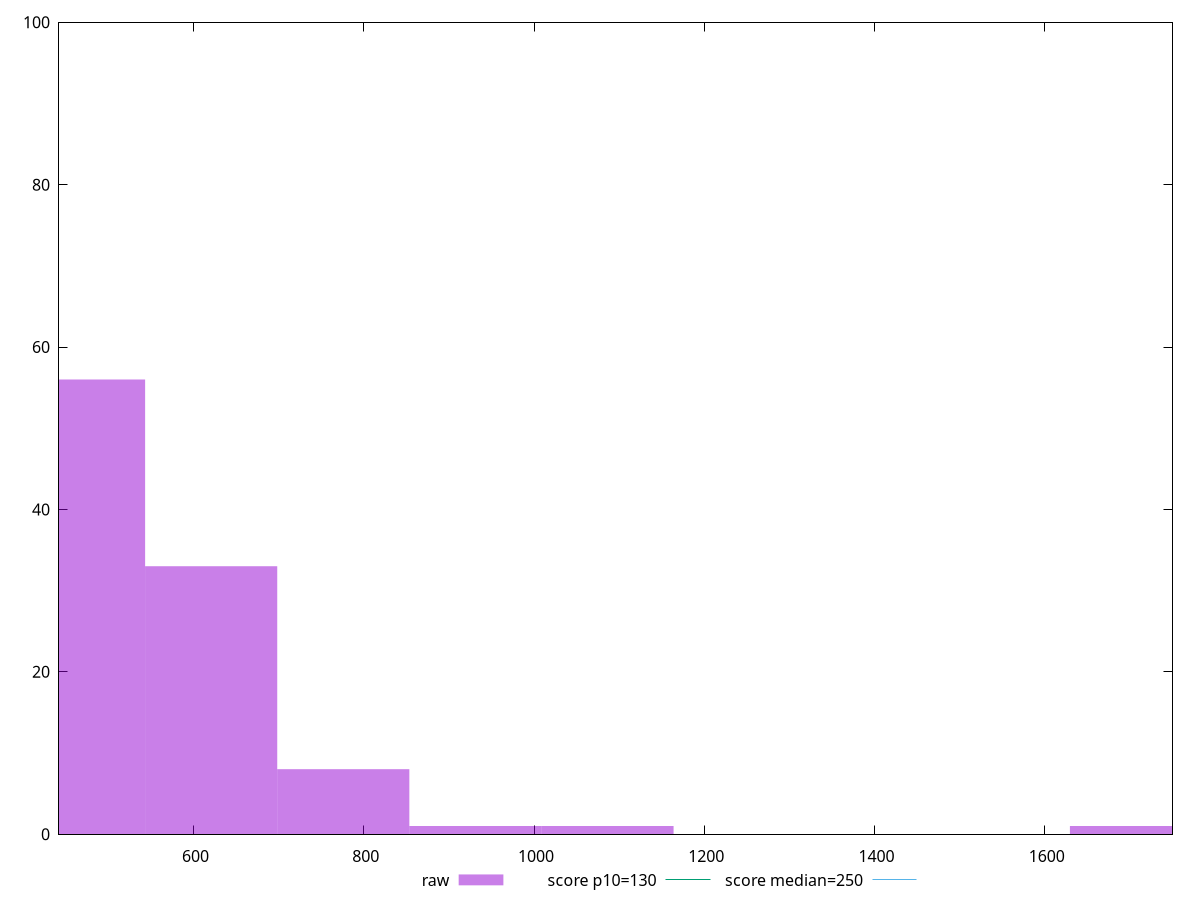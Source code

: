 reset

$raw <<EOF
465.57030115949146 56
620.7604015459887 33
775.9505019324858 8
1707.0911042514688 1
1086.3307027054802 1
931.1406023189829 1
EOF

set key outside below
set boxwidth 155.19010038649716
set xrange [442:1749.9999999999998]
set yrange [0:100]
set trange [0:100]
set style fill transparent solid 0.5 noborder

set parametric
set terminal svg size 640, 490 enhanced background rgb 'white'
set output "reprap/max-potential-fid/samples/pages+cached+noexternal+nomedia+nocss/raw/histogram.svg"

plot $raw title "raw" with boxes, \
     130,t title "score p10=130", \
     250,t title "score median=250"

reset
